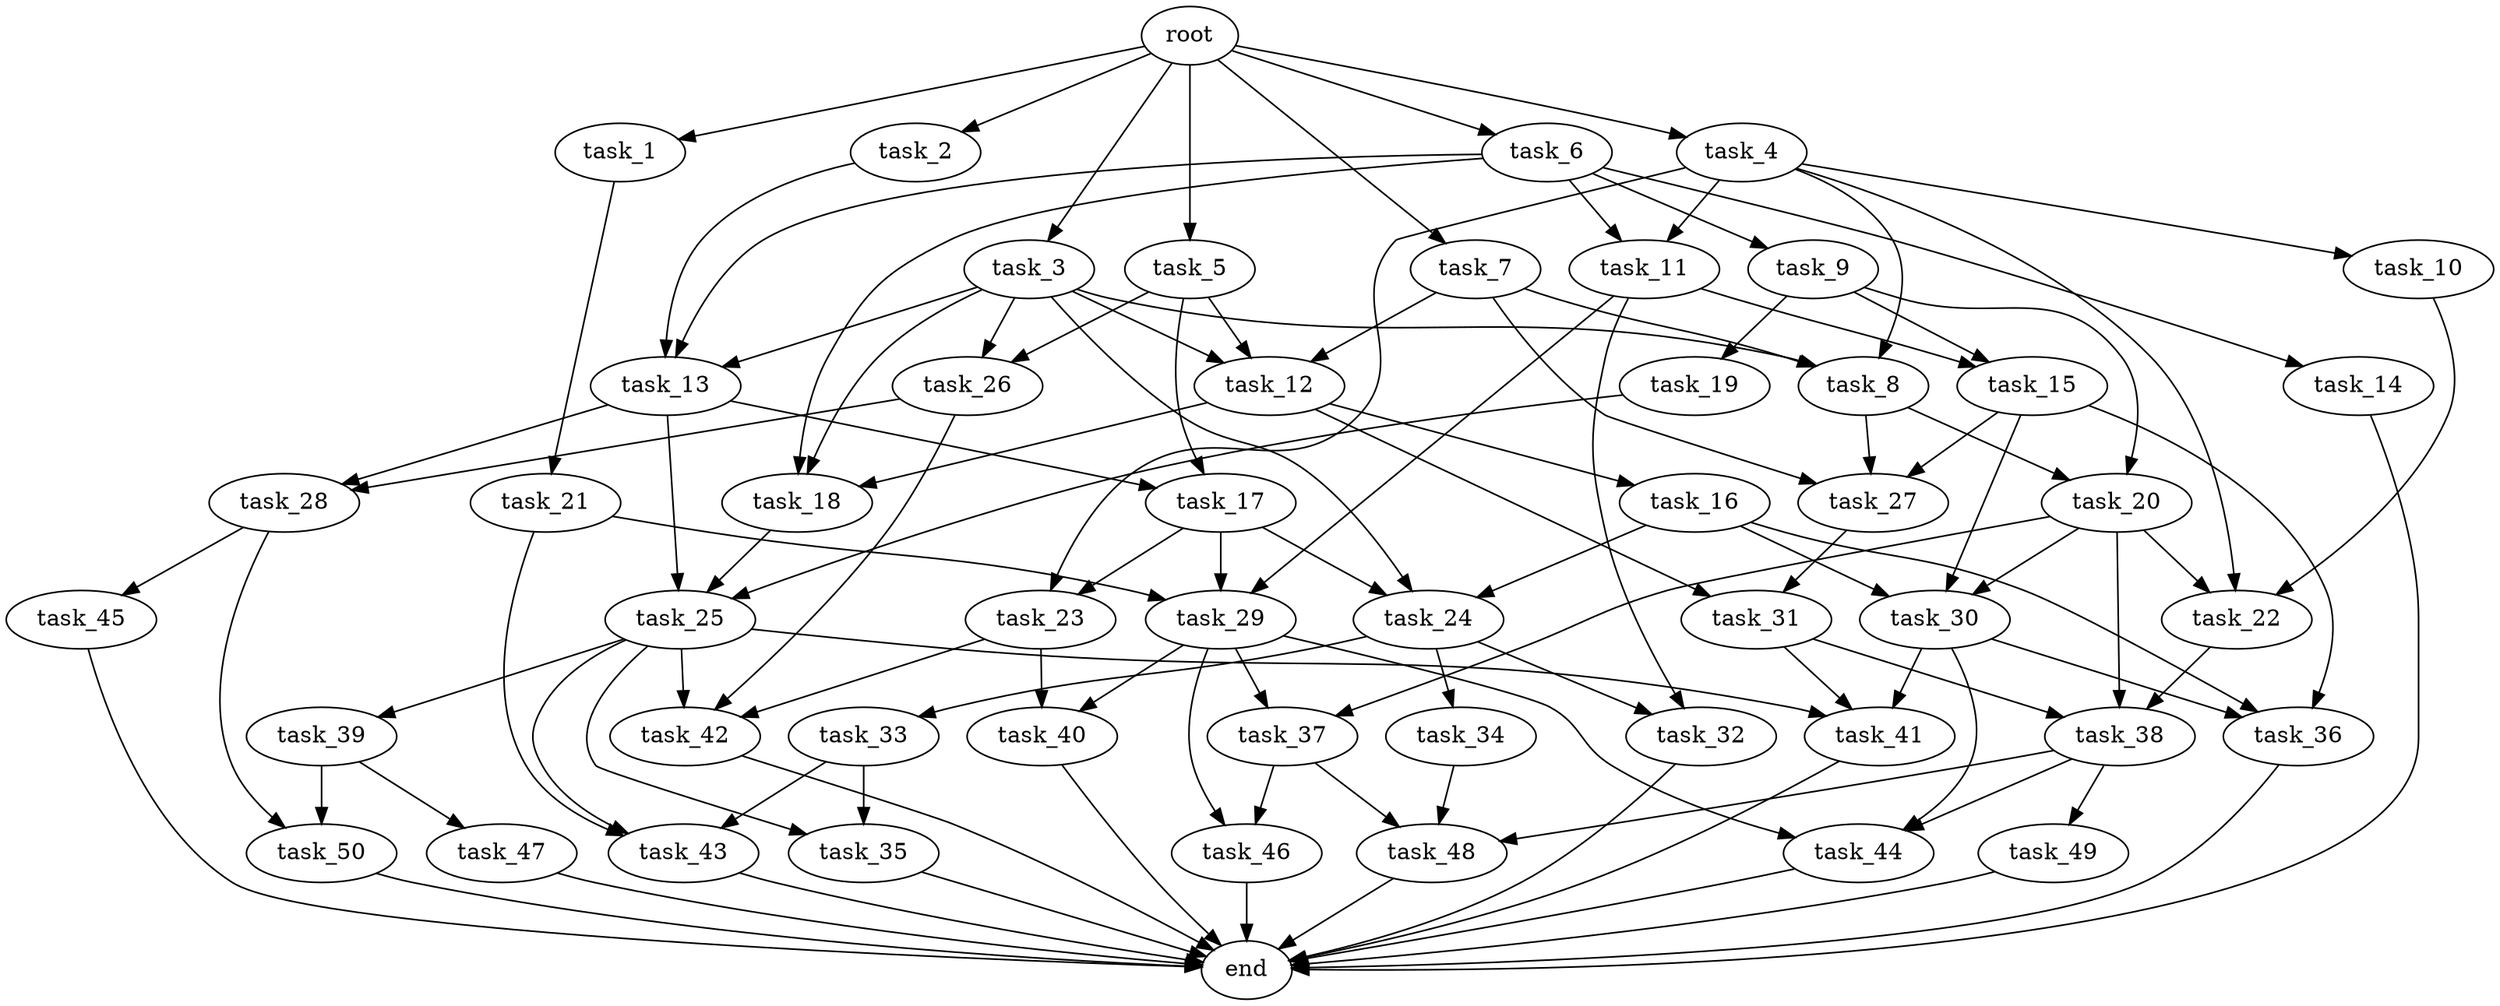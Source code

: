 digraph G {
  root [size="0.000000e+00"];
  task_1 [size="5.237931e+10"];
  task_2 [size="6.735829e+10"];
  task_3 [size="4.743353e+10"];
  task_4 [size="9.417698e+10"];
  task_5 [size="5.010044e+10"];
  task_6 [size="9.863115e+10"];
  task_7 [size="4.789015e+10"];
  task_8 [size="8.299703e+10"];
  task_9 [size="9.204404e+10"];
  task_10 [size="5.912025e+10"];
  task_11 [size="8.292944e+10"];
  task_12 [size="9.488978e+10"];
  task_13 [size="9.158141e+10"];
  task_14 [size="9.928601e+10"];
  task_15 [size="4.107810e+10"];
  task_16 [size="2.716147e+10"];
  task_17 [size="4.962346e+10"];
  task_18 [size="1.682994e+10"];
  task_19 [size="2.008445e+10"];
  task_20 [size="4.900532e+10"];
  task_21 [size="8.396732e+10"];
  task_22 [size="6.578871e+10"];
  task_23 [size="8.850323e+10"];
  task_24 [size="7.652386e+10"];
  task_25 [size="3.507151e+10"];
  task_26 [size="3.937687e+10"];
  task_27 [size="8.718904e+10"];
  task_28 [size="2.639114e+10"];
  task_29 [size="3.348453e+10"];
  task_30 [size="4.445054e+10"];
  task_31 [size="7.414424e+10"];
  task_32 [size="3.850724e+10"];
  task_33 [size="2.593570e+10"];
  task_34 [size="5.834091e+10"];
  task_35 [size="2.651512e+10"];
  task_36 [size="4.426745e+10"];
  task_37 [size="7.839894e+09"];
  task_38 [size="3.536479e+10"];
  task_39 [size="6.283943e+10"];
  task_40 [size="7.383029e+10"];
  task_41 [size="2.751487e+10"];
  task_42 [size="4.434081e+10"];
  task_43 [size="2.528163e+10"];
  task_44 [size="3.197843e+10"];
  task_45 [size="3.617530e+09"];
  task_46 [size="6.385623e+10"];
  task_47 [size="2.532624e+10"];
  task_48 [size="7.746753e+10"];
  task_49 [size="2.414134e+10"];
  task_50 [size="4.952055e+10"];
  end [size="0.000000e+00"];

  root -> task_1 [size="1.000000e-12"];
  root -> task_2 [size="1.000000e-12"];
  root -> task_3 [size="1.000000e-12"];
  root -> task_4 [size="1.000000e-12"];
  root -> task_5 [size="1.000000e-12"];
  root -> task_6 [size="1.000000e-12"];
  root -> task_7 [size="1.000000e-12"];
  task_1 -> task_21 [size="8.396732e+08"];
  task_2 -> task_13 [size="3.052714e+08"];
  task_3 -> task_8 [size="2.766568e+08"];
  task_3 -> task_12 [size="3.162993e+08"];
  task_3 -> task_13 [size="3.052714e+08"];
  task_3 -> task_18 [size="5.609980e+07"];
  task_3 -> task_24 [size="2.550795e+08"];
  task_3 -> task_26 [size="1.968844e+08"];
  task_4 -> task_8 [size="2.766568e+08"];
  task_4 -> task_10 [size="5.912025e+08"];
  task_4 -> task_11 [size="4.146472e+08"];
  task_4 -> task_22 [size="2.192957e+08"];
  task_4 -> task_23 [size="4.425162e+08"];
  task_5 -> task_12 [size="3.162993e+08"];
  task_5 -> task_17 [size="2.481173e+08"];
  task_5 -> task_26 [size="1.968844e+08"];
  task_6 -> task_9 [size="9.204404e+08"];
  task_6 -> task_11 [size="4.146472e+08"];
  task_6 -> task_13 [size="3.052714e+08"];
  task_6 -> task_14 [size="9.928601e+08"];
  task_6 -> task_18 [size="5.609980e+07"];
  task_7 -> task_8 [size="2.766568e+08"];
  task_7 -> task_12 [size="3.162993e+08"];
  task_7 -> task_27 [size="2.906301e+08"];
  task_8 -> task_20 [size="2.450266e+08"];
  task_8 -> task_27 [size="2.906301e+08"];
  task_9 -> task_15 [size="2.053905e+08"];
  task_9 -> task_19 [size="2.008445e+08"];
  task_9 -> task_20 [size="2.450266e+08"];
  task_10 -> task_22 [size="2.192957e+08"];
  task_11 -> task_15 [size="2.053905e+08"];
  task_11 -> task_29 [size="1.116151e+08"];
  task_11 -> task_32 [size="1.925362e+08"];
  task_12 -> task_16 [size="2.716147e+08"];
  task_12 -> task_18 [size="5.609980e+07"];
  task_12 -> task_31 [size="3.707212e+08"];
  task_13 -> task_17 [size="2.481173e+08"];
  task_13 -> task_25 [size="1.169050e+08"];
  task_13 -> task_28 [size="1.319557e+08"];
  task_14 -> end [size="1.000000e-12"];
  task_15 -> task_27 [size="2.906301e+08"];
  task_15 -> task_30 [size="1.481685e+08"];
  task_15 -> task_36 [size="1.475582e+08"];
  task_16 -> task_24 [size="2.550795e+08"];
  task_16 -> task_30 [size="1.481685e+08"];
  task_16 -> task_36 [size="1.475582e+08"];
  task_17 -> task_23 [size="4.425162e+08"];
  task_17 -> task_24 [size="2.550795e+08"];
  task_17 -> task_29 [size="1.116151e+08"];
  task_18 -> task_25 [size="1.169050e+08"];
  task_19 -> task_25 [size="1.169050e+08"];
  task_20 -> task_22 [size="2.192957e+08"];
  task_20 -> task_30 [size="1.481685e+08"];
  task_20 -> task_37 [size="3.919947e+07"];
  task_20 -> task_38 [size="1.178826e+08"];
  task_21 -> task_29 [size="1.116151e+08"];
  task_21 -> task_43 [size="8.427210e+07"];
  task_22 -> task_38 [size="1.178826e+08"];
  task_23 -> task_40 [size="3.691514e+08"];
  task_23 -> task_42 [size="1.478027e+08"];
  task_24 -> task_32 [size="1.925362e+08"];
  task_24 -> task_33 [size="2.593570e+08"];
  task_24 -> task_34 [size="5.834091e+08"];
  task_25 -> task_35 [size="1.325756e+08"];
  task_25 -> task_39 [size="6.283943e+08"];
  task_25 -> task_41 [size="9.171624e+07"];
  task_25 -> task_42 [size="1.478027e+08"];
  task_25 -> task_43 [size="8.427210e+07"];
  task_26 -> task_28 [size="1.319557e+08"];
  task_26 -> task_42 [size="1.478027e+08"];
  task_27 -> task_31 [size="3.707212e+08"];
  task_28 -> task_45 [size="3.617530e+07"];
  task_28 -> task_50 [size="2.476027e+08"];
  task_29 -> task_37 [size="3.919947e+07"];
  task_29 -> task_40 [size="3.691514e+08"];
  task_29 -> task_44 [size="1.065948e+08"];
  task_29 -> task_46 [size="3.192811e+08"];
  task_30 -> task_36 [size="1.475582e+08"];
  task_30 -> task_41 [size="9.171624e+07"];
  task_30 -> task_44 [size="1.065948e+08"];
  task_31 -> task_38 [size="1.178826e+08"];
  task_31 -> task_41 [size="9.171624e+07"];
  task_32 -> end [size="1.000000e-12"];
  task_33 -> task_35 [size="1.325756e+08"];
  task_33 -> task_43 [size="8.427210e+07"];
  task_34 -> task_48 [size="2.582251e+08"];
  task_35 -> end [size="1.000000e-12"];
  task_36 -> end [size="1.000000e-12"];
  task_37 -> task_46 [size="3.192811e+08"];
  task_37 -> task_48 [size="2.582251e+08"];
  task_38 -> task_44 [size="1.065948e+08"];
  task_38 -> task_48 [size="2.582251e+08"];
  task_38 -> task_49 [size="2.414134e+08"];
  task_39 -> task_47 [size="2.532624e+08"];
  task_39 -> task_50 [size="2.476027e+08"];
  task_40 -> end [size="1.000000e-12"];
  task_41 -> end [size="1.000000e-12"];
  task_42 -> end [size="1.000000e-12"];
  task_43 -> end [size="1.000000e-12"];
  task_44 -> end [size="1.000000e-12"];
  task_45 -> end [size="1.000000e-12"];
  task_46 -> end [size="1.000000e-12"];
  task_47 -> end [size="1.000000e-12"];
  task_48 -> end [size="1.000000e-12"];
  task_49 -> end [size="1.000000e-12"];
  task_50 -> end [size="1.000000e-12"];
}
